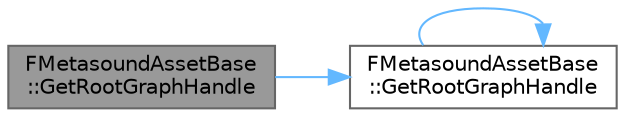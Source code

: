 digraph "FMetasoundAssetBase::GetRootGraphHandle"
{
 // INTERACTIVE_SVG=YES
 // LATEX_PDF_SIZE
  bgcolor="transparent";
  edge [fontname=Helvetica,fontsize=10,labelfontname=Helvetica,labelfontsize=10];
  node [fontname=Helvetica,fontsize=10,shape=box,height=0.2,width=0.4];
  rankdir="LR";
  Node1 [id="Node000001",label="FMetasoundAssetBase\l::GetRootGraphHandle",height=0.2,width=0.4,color="gray40", fillcolor="grey60", style="filled", fontcolor="black",tooltip=" "];
  Node1 -> Node2 [id="edge1_Node000001_Node000002",color="steelblue1",style="solid",tooltip=" "];
  Node2 [id="Node000002",label="FMetasoundAssetBase\l::GetRootGraphHandle",height=0.2,width=0.4,color="grey40", fillcolor="white", style="filled",URL="$d9/d1b/classFMetasoundAssetBase.html#a1f58c16e48156a86b1c964822fdfa1d4",tooltip=" "];
  Node2 -> Node2 [id="edge2_Node000002_Node000002",color="steelblue1",style="solid",tooltip=" "];
}
